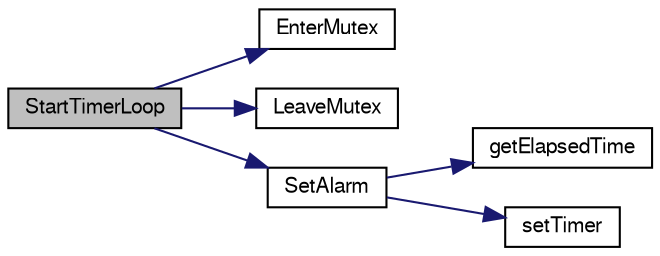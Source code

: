 digraph "StartTimerLoop"
{
  edge [fontname="FreeSans",fontsize="10",labelfontname="FreeSans",labelfontsize="10"];
  node [fontname="FreeSans",fontsize="10",shape=record];
  rankdir="LR";
  Node1 [label="StartTimerLoop",height=0.2,width=0.4,color="black", fillcolor="grey75", style="filled" fontcolor="black"];
  Node1 -> Node2 [color="midnightblue",fontsize="10",style="solid",fontname="FreeSans"];
  Node2 [label="EnterMutex",height=0.2,width=0.4,color="black", fillcolor="white", style="filled",URL="$group__timer.html#gad7fee43b8a44cf8b7036853593044037",tooltip="Acquire mutex. "];
  Node1 -> Node3 [color="midnightblue",fontsize="10",style="solid",fontname="FreeSans"];
  Node3 [label="LeaveMutex",height=0.2,width=0.4,color="black", fillcolor="white", style="filled",URL="$group__timer.html#ga73d9a4eb941fb20cf6b597840510394b",tooltip="Release mutex. "];
  Node1 -> Node4 [color="midnightblue",fontsize="10",style="solid",fontname="FreeSans"];
  Node4 [label="SetAlarm",height=0.2,width=0.4,color="black", fillcolor="white", style="filled",URL="$group__timer.html#ga11c2616d78f06ed9144ef662f757b128",tooltip="Set an alarm to execute a callback function when expired. "];
  Node4 -> Node5 [color="midnightblue",fontsize="10",style="solid",fontname="FreeSans"];
  Node5 [label="getElapsedTime",height=0.2,width=0.4,color="black", fillcolor="white", style="filled",URL="$group__timer.html#ga4dccc204d52176bd547ab34d6858f5ba",tooltip="Get the time elapsed since latest timer occurence. "];
  Node4 -> Node6 [color="midnightblue",fontsize="10",style="solid",fontname="FreeSans"];
  Node6 [label="setTimer",height=0.2,width=0.4,color="black", fillcolor="white", style="filled",URL="$group__timer.html#gab8d05dee70f04b5c5190ab00e84da106",tooltip="Set a timerfor a given time. "];
}
